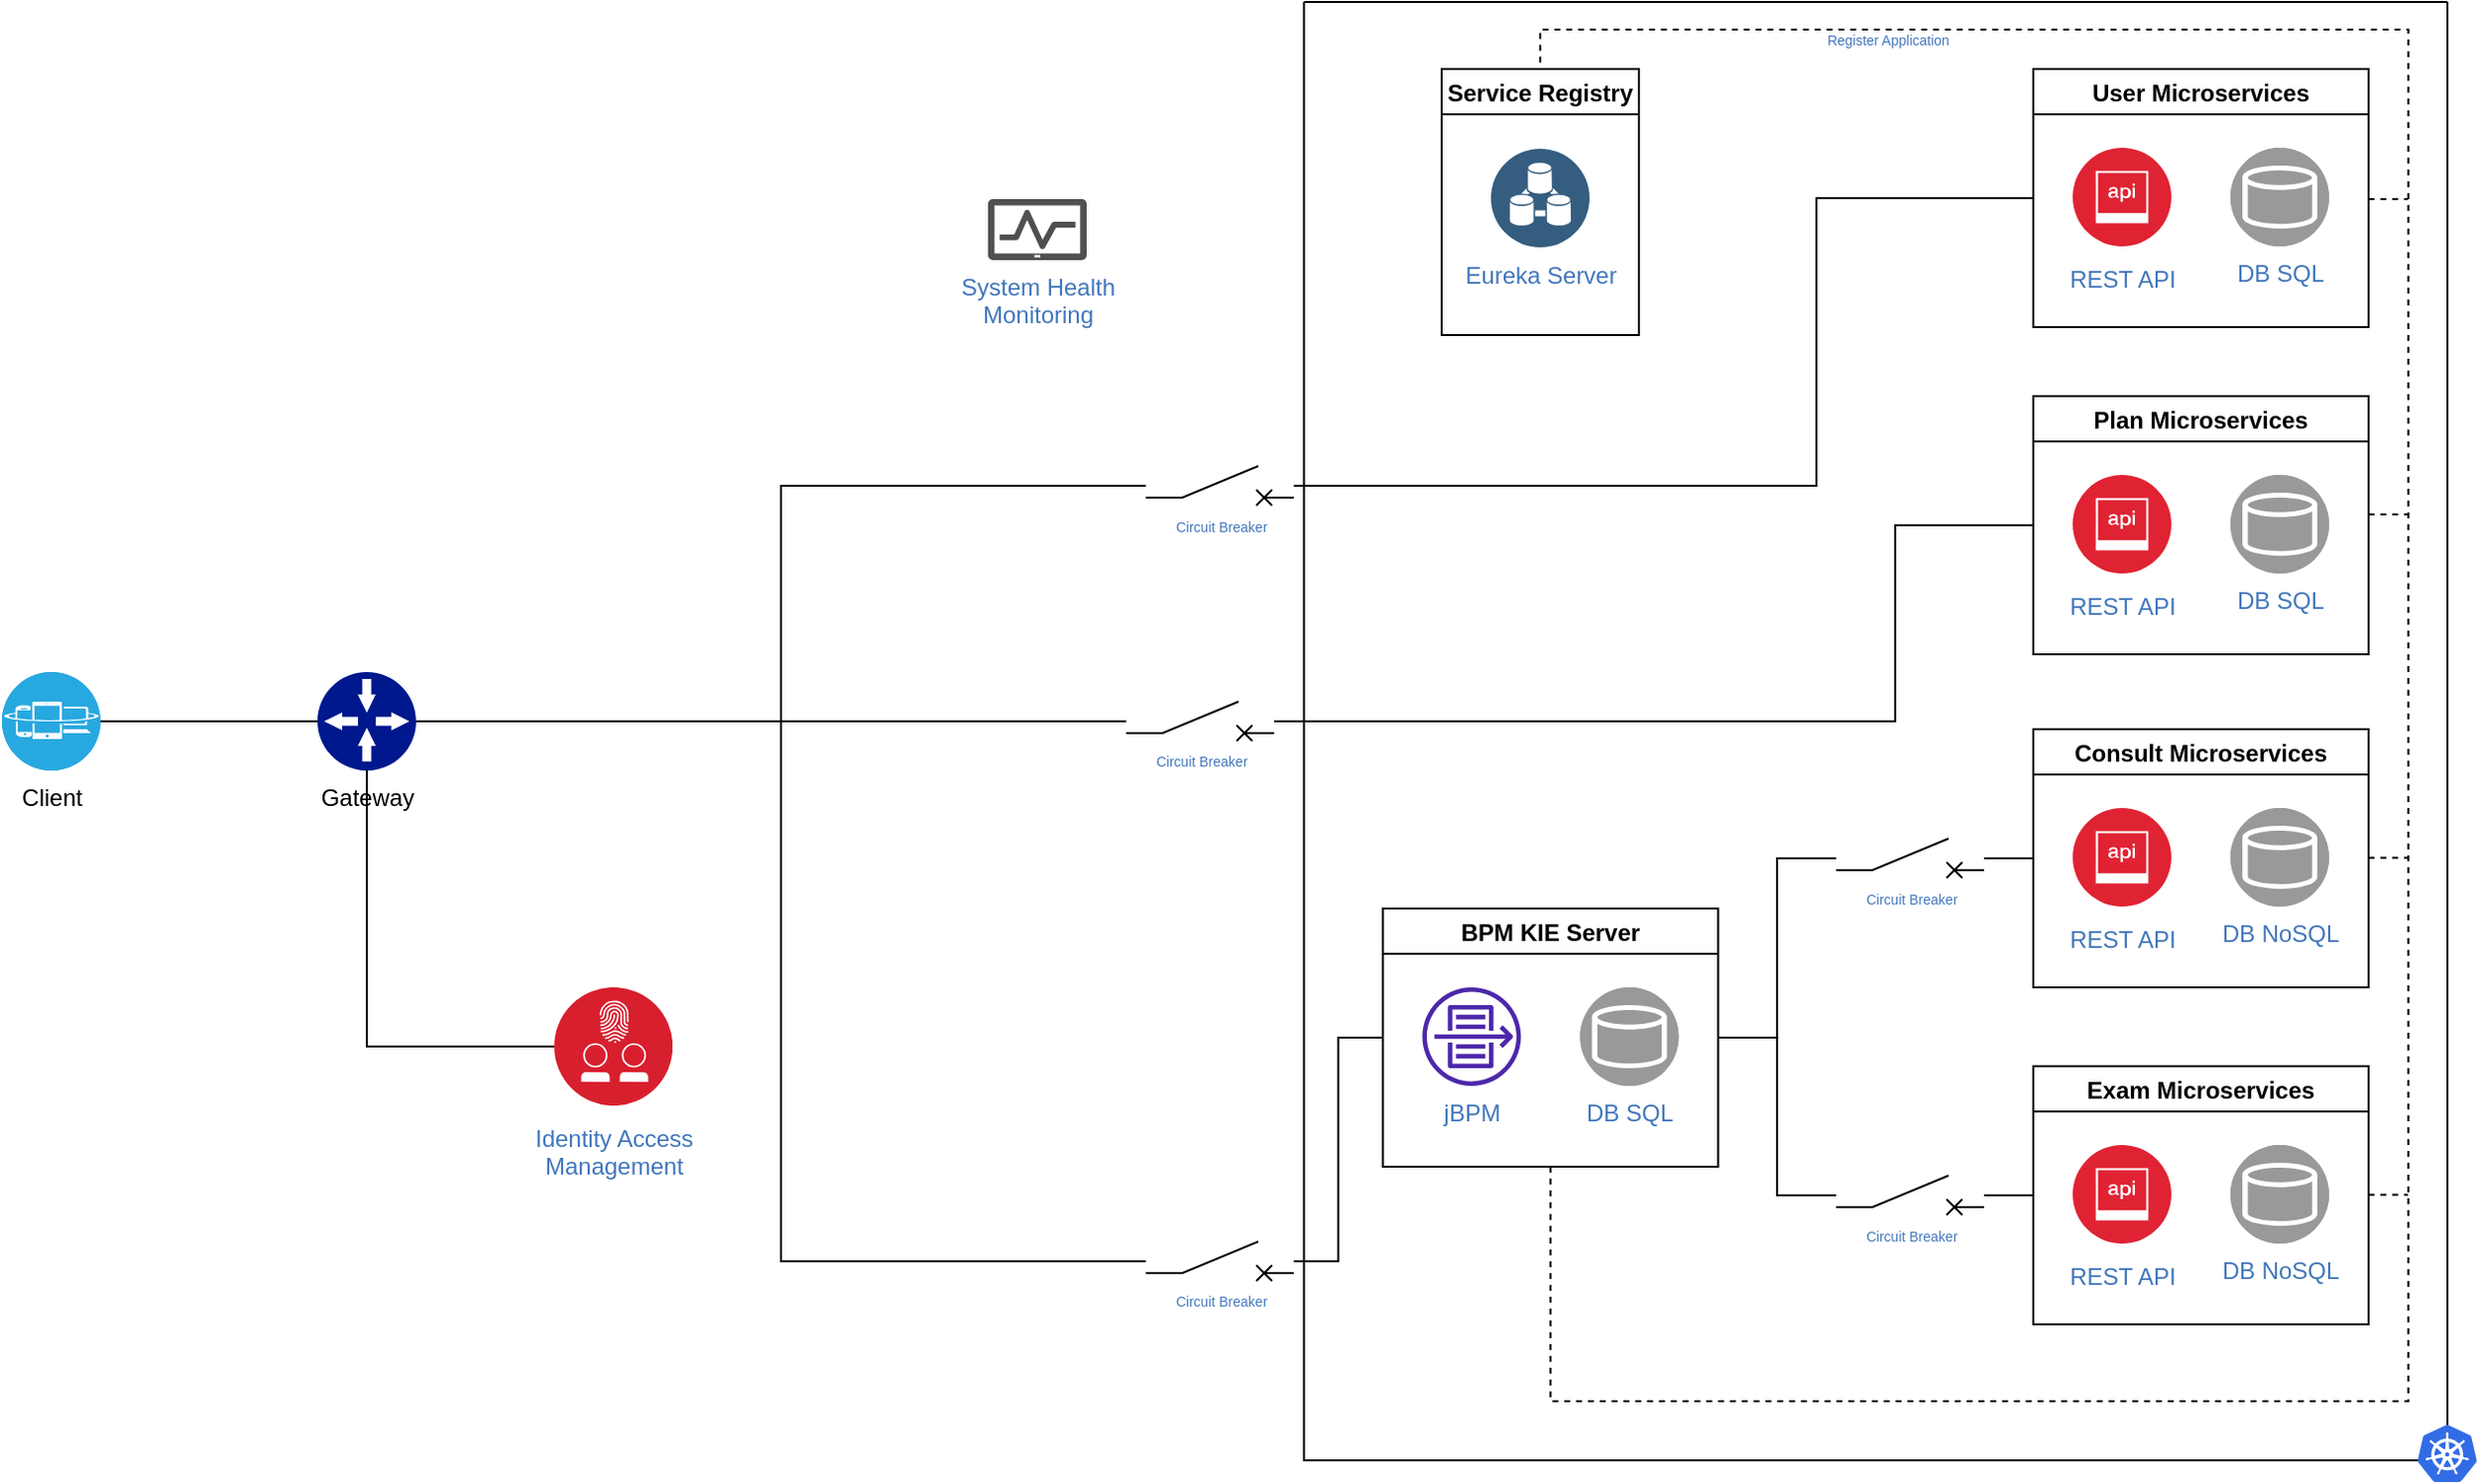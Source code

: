 <mxfile version="16.6.4" type="github" pages="2">
  <diagram id="NTXuN-DpAhFUwy5XXqnT" name="Page-2">
    <mxGraphModel dx="1186" dy="1895" grid="1" gridSize="10" guides="1" tooltips="1" connect="1" arrows="1" fold="1" page="1" pageScale="1" pageWidth="850" pageHeight="1100" math="0" shadow="0">
      <root>
        <mxCell id="-KOEicAbmXbd-GZ6eH1_-0" />
        <mxCell id="-KOEicAbmXbd-GZ6eH1_-1" parent="-KOEicAbmXbd-GZ6eH1_-0" />
        <mxCell id="BGMvoTLmsf2Ejd6T7hRA-0" style="edgeStyle=orthogonalEdgeStyle;rounded=0;orthogonalLoop=1;jettySize=auto;html=1;entryX=0;entryY=0.5;entryDx=0;entryDy=0;entryPerimeter=0;fontSize=7;fontColor=#4277BB;endArrow=none;endFill=0;" edge="1" parent="-KOEicAbmXbd-GZ6eH1_-1" source="BGMvoTLmsf2Ejd6T7hRA-1" target="BGMvoTLmsf2Ejd6T7hRA-4">
          <mxGeometry relative="1" as="geometry" />
        </mxCell>
        <mxCell id="BGMvoTLmsf2Ejd6T7hRA-1" value="Client" style="fillColor=#28A8E0;verticalLabelPosition=bottom;sketch=0;html=1;strokeColor=#ffffff;verticalAlign=top;align=center;points=[[0.145,0.145,0],[0.5,0,0],[0.855,0.145,0],[1,0.5,0],[0.855,0.855,0],[0.5,1,0],[0.145,0.855,0],[0,0.5,0]];pointerEvents=1;shape=mxgraph.cisco_safe.compositeIcon;bgIcon=ellipse;resIcon=mxgraph.cisco_safe.capability.mobile_device_manager;" vertex="1" parent="-KOEicAbmXbd-GZ6eH1_-1">
          <mxGeometry x="40" y="240" width="50" height="50" as="geometry" />
        </mxCell>
        <mxCell id="BGMvoTLmsf2Ejd6T7hRA-2" style="edgeStyle=orthogonalEdgeStyle;rounded=0;orthogonalLoop=1;jettySize=auto;html=1;exitX=0.5;exitY=1;exitDx=0;exitDy=0;exitPerimeter=0;entryX=0;entryY=0.5;entryDx=0;entryDy=0;fontSize=7;fontColor=#4277BB;endArrow=none;endFill=0;" edge="1" parent="-KOEicAbmXbd-GZ6eH1_-1" source="BGMvoTLmsf2Ejd6T7hRA-4" target="BGMvoTLmsf2Ejd6T7hRA-5">
          <mxGeometry relative="1" as="geometry" />
        </mxCell>
        <mxCell id="BGMvoTLmsf2Ejd6T7hRA-3" style="edgeStyle=orthogonalEdgeStyle;rounded=0;orthogonalLoop=1;jettySize=auto;html=1;exitX=1;exitY=0.5;exitDx=0;exitDy=0;exitPerimeter=0;entryX=0;entryY=0.5;entryDx=0;entryDy=0;fontSize=7;fontColor=#4277BB;endArrow=none;endFill=0;startArrow=none;" edge="1" parent="-KOEicAbmXbd-GZ6eH1_-1" source="BGMvoTLmsf2Ejd6T7hRA-43" target="BGMvoTLmsf2Ejd6T7hRA-14">
          <mxGeometry relative="1" as="geometry" />
        </mxCell>
        <mxCell id="BGMvoTLmsf2Ejd6T7hRA-4" value="Gateway" style="sketch=0;aspect=fixed;pointerEvents=1;shadow=0;dashed=0;html=1;strokeColor=none;labelPosition=center;verticalLabelPosition=bottom;verticalAlign=top;align=center;fillColor=#00188D;shape=mxgraph.mscae.enterprise.gateway" vertex="1" parent="-KOEicAbmXbd-GZ6eH1_-1">
          <mxGeometry x="200" y="240" width="50" height="50" as="geometry" />
        </mxCell>
        <mxCell id="BGMvoTLmsf2Ejd6T7hRA-5" value="Identity Access&lt;br&gt;Management" style="aspect=fixed;perimeter=ellipsePerimeter;html=1;align=center;shadow=0;dashed=0;fontColor=#4277BB;labelBackgroundColor=#ffffff;fontSize=12;spacingTop=3;image;image=img/lib/ibm/security/identity_access_management.svg;" vertex="1" parent="-KOEicAbmXbd-GZ6eH1_-1">
          <mxGeometry x="320" y="400" width="60" height="60" as="geometry" />
        </mxCell>
        <mxCell id="BGMvoTLmsf2Ejd6T7hRA-6" value="" style="swimlane;startSize=0;" vertex="1" parent="-KOEicAbmXbd-GZ6eH1_-1">
          <mxGeometry x="700.21" y="-100" width="579.79" height="740" as="geometry" />
        </mxCell>
        <mxCell id="BGMvoTLmsf2Ejd6T7hRA-7" value="User Microservices" style="swimlane;" vertex="1" parent="BGMvoTLmsf2Ejd6T7hRA-6">
          <mxGeometry x="369.79" y="34" width="170" height="131" as="geometry" />
        </mxCell>
        <mxCell id="BGMvoTLmsf2Ejd6T7hRA-8" value="REST API" style="aspect=fixed;perimeter=ellipsePerimeter;html=1;align=center;shadow=0;dashed=0;fontColor=#4277BB;labelBackgroundColor=#ffffff;fontSize=12;spacingTop=3;image;image=img/lib/ibm/security/api_security.svg;" vertex="1" parent="BGMvoTLmsf2Ejd6T7hRA-7">
          <mxGeometry x="20" y="40" width="50" height="50" as="geometry" />
        </mxCell>
        <mxCell id="BGMvoTLmsf2Ejd6T7hRA-9" value="&lt;font color=&quot;#4277bb&quot;&gt;DB SQL&lt;/font&gt;" style="fillColor=#999999;verticalLabelPosition=bottom;sketch=0;html=1;strokeColor=#ffffff;verticalAlign=top;align=center;points=[[0.145,0.145,0],[0.5,0,0],[0.855,0.145,0],[1,0.5,0],[0.855,0.855,0],[0.5,1,0],[0.145,0.855,0],[0,0.5,0]];pointerEvents=1;shape=mxgraph.cisco_safe.compositeIcon;bgIcon=ellipse;resIcon=mxgraph.cisco_safe.capability.database;" vertex="1" parent="BGMvoTLmsf2Ejd6T7hRA-7">
          <mxGeometry x="100" y="40" width="50" height="50" as="geometry" />
        </mxCell>
        <mxCell id="BGMvoTLmsf2Ejd6T7hRA-10" value="" style="shape=image;html=1;verticalAlign=top;verticalLabelPosition=bottom;labelBackgroundColor=#ffffff;imageAspect=0;aspect=fixed;image=https://cdn1.iconfinder.com/data/icons/social-media-2106/24/social_media_social_media_logo_docker-128.png" vertex="1" parent="BGMvoTLmsf2Ejd6T7hRA-7">
          <mxGeometry x="144" y="111" width="38" height="38" as="geometry" />
        </mxCell>
        <mxCell id="BGMvoTLmsf2Ejd6T7hRA-11" style="edgeStyle=orthogonalEdgeStyle;rounded=0;orthogonalLoop=1;jettySize=auto;html=1;entryX=0;entryY=0.5;entryDx=0;entryDy=0;fontSize=7;fontColor=#4277BB;endArrow=none;endFill=0;startArrow=none;" edge="1" parent="BGMvoTLmsf2Ejd6T7hRA-6" source="BGMvoTLmsf2Ejd6T7hRA-30" target="BGMvoTLmsf2Ejd6T7hRA-22">
          <mxGeometry relative="1" as="geometry">
            <mxPoint x="310" y="545" as="sourcePoint" />
          </mxGeometry>
        </mxCell>
        <mxCell id="BGMvoTLmsf2Ejd6T7hRA-12" style="edgeStyle=orthogonalEdgeStyle;rounded=0;orthogonalLoop=1;jettySize=auto;html=1;entryX=0;entryY=0.5;entryDx=0;entryDy=0;fontSize=7;fontColor=#4277BB;endArrow=none;endFill=0;startArrow=none;" edge="1" parent="BGMvoTLmsf2Ejd6T7hRA-6" source="BGMvoTLmsf2Ejd6T7hRA-32" target="BGMvoTLmsf2Ejd6T7hRA-26">
          <mxGeometry relative="1" as="geometry">
            <mxPoint x="310" y="695" as="sourcePoint" />
          </mxGeometry>
        </mxCell>
        <mxCell id="BGMvoTLmsf2Ejd6T7hRA-13" value="Register Application" style="edgeStyle=orthogonalEdgeStyle;rounded=0;orthogonalLoop=1;jettySize=auto;html=1;exitX=0.5;exitY=1;exitDx=0;exitDy=0;entryX=0.5;entryY=0;entryDx=0;entryDy=0;fontSize=7;fontColor=#4277BB;endArrow=none;endFill=0;dashed=1;" edge="1" parent="BGMvoTLmsf2Ejd6T7hRA-6" source="BGMvoTLmsf2Ejd6T7hRA-14" target="BGMvoTLmsf2Ejd6T7hRA-34">
          <mxGeometry x="0.771" y="6" relative="1" as="geometry">
            <Array as="points">
              <mxPoint x="125" y="710" />
              <mxPoint x="560" y="710" />
              <mxPoint x="560" y="14" />
              <mxPoint x="120" y="14" />
            </Array>
            <mxPoint as="offset" />
          </mxGeometry>
        </mxCell>
        <mxCell id="BGMvoTLmsf2Ejd6T7hRA-14" value="BPM KIE Server" style="swimlane;" vertex="1" parent="BGMvoTLmsf2Ejd6T7hRA-6">
          <mxGeometry x="40" y="460" width="170" height="131" as="geometry" />
        </mxCell>
        <mxCell id="BGMvoTLmsf2Ejd6T7hRA-15" value="&lt;font color=&quot;#4277bb&quot;&gt;DB SQL&lt;/font&gt;" style="fillColor=#999999;verticalLabelPosition=bottom;sketch=0;html=1;strokeColor=#ffffff;verticalAlign=top;align=center;points=[[0.145,0.145,0],[0.5,0,0],[0.855,0.145,0],[1,0.5,0],[0.855,0.855,0],[0.5,1,0],[0.145,0.855,0],[0,0.5,0]];pointerEvents=1;shape=mxgraph.cisco_safe.compositeIcon;bgIcon=ellipse;resIcon=mxgraph.cisco_safe.capability.database;" vertex="1" parent="BGMvoTLmsf2Ejd6T7hRA-14">
          <mxGeometry x="100" y="40" width="50" height="50" as="geometry" />
        </mxCell>
        <mxCell id="BGMvoTLmsf2Ejd6T7hRA-16" value="" style="shape=image;html=1;verticalAlign=top;verticalLabelPosition=bottom;labelBackgroundColor=#ffffff;imageAspect=0;aspect=fixed;image=https://cdn1.iconfinder.com/data/icons/social-media-2106/24/social_media_social_media_logo_docker-128.png" vertex="1" parent="BGMvoTLmsf2Ejd6T7hRA-14">
          <mxGeometry x="144" y="111" width="38" height="38" as="geometry" />
        </mxCell>
        <mxCell id="BGMvoTLmsf2Ejd6T7hRA-17" value="&lt;font color=&quot;#4277bb&quot;&gt;jBPM&lt;/font&gt;" style="sketch=0;outlineConnect=0;fontColor=#232F3E;gradientColor=none;fillColor=#4D27AA;strokeColor=none;dashed=0;verticalLabelPosition=bottom;verticalAlign=top;align=center;html=1;fontSize=12;fontStyle=0;aspect=fixed;pointerEvents=1;shape=mxgraph.aws4.flow_logs;" vertex="1" parent="BGMvoTLmsf2Ejd6T7hRA-14">
          <mxGeometry x="20" y="40" width="50" height="50" as="geometry" />
        </mxCell>
        <mxCell id="BGMvoTLmsf2Ejd6T7hRA-18" value="Plan Microservices" style="swimlane;" vertex="1" parent="BGMvoTLmsf2Ejd6T7hRA-6">
          <mxGeometry x="369.79" y="200" width="170" height="131" as="geometry" />
        </mxCell>
        <mxCell id="BGMvoTLmsf2Ejd6T7hRA-19" value="REST API" style="aspect=fixed;perimeter=ellipsePerimeter;html=1;align=center;shadow=0;dashed=0;fontColor=#4277BB;labelBackgroundColor=#ffffff;fontSize=12;spacingTop=3;image;image=img/lib/ibm/security/api_security.svg;" vertex="1" parent="BGMvoTLmsf2Ejd6T7hRA-18">
          <mxGeometry x="20" y="40" width="50" height="50" as="geometry" />
        </mxCell>
        <mxCell id="BGMvoTLmsf2Ejd6T7hRA-20" value="&lt;font color=&quot;#4277bb&quot;&gt;DB SQL&lt;/font&gt;" style="fillColor=#999999;verticalLabelPosition=bottom;sketch=0;html=1;strokeColor=#ffffff;verticalAlign=top;align=center;points=[[0.145,0.145,0],[0.5,0,0],[0.855,0.145,0],[1,0.5,0],[0.855,0.855,0],[0.5,1,0],[0.145,0.855,0],[0,0.5,0]];pointerEvents=1;shape=mxgraph.cisco_safe.compositeIcon;bgIcon=ellipse;resIcon=mxgraph.cisco_safe.capability.database;" vertex="1" parent="BGMvoTLmsf2Ejd6T7hRA-18">
          <mxGeometry x="100" y="40" width="50" height="50" as="geometry" />
        </mxCell>
        <mxCell id="BGMvoTLmsf2Ejd6T7hRA-21" value="" style="shape=image;html=1;verticalAlign=top;verticalLabelPosition=bottom;labelBackgroundColor=#ffffff;imageAspect=0;aspect=fixed;image=https://cdn1.iconfinder.com/data/icons/social-media-2106/24/social_media_social_media_logo_docker-128.png" vertex="1" parent="BGMvoTLmsf2Ejd6T7hRA-18">
          <mxGeometry x="144" y="111" width="38" height="38" as="geometry" />
        </mxCell>
        <mxCell id="BGMvoTLmsf2Ejd6T7hRA-22" value="Consult Microservices" style="swimlane;" vertex="1" parent="BGMvoTLmsf2Ejd6T7hRA-6">
          <mxGeometry x="369.79" y="369" width="170" height="131" as="geometry" />
        </mxCell>
        <mxCell id="BGMvoTLmsf2Ejd6T7hRA-23" value="REST API" style="aspect=fixed;perimeter=ellipsePerimeter;html=1;align=center;shadow=0;dashed=0;fontColor=#4277BB;labelBackgroundColor=#ffffff;fontSize=12;spacingTop=3;image;image=img/lib/ibm/security/api_security.svg;" vertex="1" parent="BGMvoTLmsf2Ejd6T7hRA-22">
          <mxGeometry x="20" y="40" width="50" height="50" as="geometry" />
        </mxCell>
        <mxCell id="BGMvoTLmsf2Ejd6T7hRA-24" value="&lt;font color=&quot;#4277bb&quot;&gt;DB NoSQL&lt;/font&gt;" style="fillColor=#999999;verticalLabelPosition=bottom;sketch=0;html=1;strokeColor=#ffffff;verticalAlign=top;align=center;points=[[0.145,0.145,0],[0.5,0,0],[0.855,0.145,0],[1,0.5,0],[0.855,0.855,0],[0.5,1,0],[0.145,0.855,0],[0,0.5,0]];pointerEvents=1;shape=mxgraph.cisco_safe.compositeIcon;bgIcon=ellipse;resIcon=mxgraph.cisco_safe.capability.database;" vertex="1" parent="BGMvoTLmsf2Ejd6T7hRA-22">
          <mxGeometry x="100" y="40" width="50" height="50" as="geometry" />
        </mxCell>
        <mxCell id="BGMvoTLmsf2Ejd6T7hRA-25" value="" style="shape=image;html=1;verticalAlign=top;verticalLabelPosition=bottom;labelBackgroundColor=#ffffff;imageAspect=0;aspect=fixed;image=https://cdn1.iconfinder.com/data/icons/social-media-2106/24/social_media_social_media_logo_docker-128.png" vertex="1" parent="BGMvoTLmsf2Ejd6T7hRA-22">
          <mxGeometry x="144" y="111" width="38" height="38" as="geometry" />
        </mxCell>
        <mxCell id="BGMvoTLmsf2Ejd6T7hRA-26" value="Exam Microservices" style="swimlane;" vertex="1" parent="BGMvoTLmsf2Ejd6T7hRA-6">
          <mxGeometry x="369.79" y="540" width="170" height="131" as="geometry" />
        </mxCell>
        <mxCell id="BGMvoTLmsf2Ejd6T7hRA-27" value="REST API" style="aspect=fixed;perimeter=ellipsePerimeter;html=1;align=center;shadow=0;dashed=0;fontColor=#4277BB;labelBackgroundColor=#ffffff;fontSize=12;spacingTop=3;image;image=img/lib/ibm/security/api_security.svg;" vertex="1" parent="BGMvoTLmsf2Ejd6T7hRA-26">
          <mxGeometry x="20" y="40" width="50" height="50" as="geometry" />
        </mxCell>
        <mxCell id="BGMvoTLmsf2Ejd6T7hRA-28" value="&lt;font color=&quot;#4277bb&quot;&gt;DB NoSQL&lt;/font&gt;" style="fillColor=#999999;verticalLabelPosition=bottom;sketch=0;html=1;strokeColor=#ffffff;verticalAlign=top;align=center;points=[[0.145,0.145,0],[0.5,0,0],[0.855,0.145,0],[1,0.5,0],[0.855,0.855,0],[0.5,1,0],[0.145,0.855,0],[0,0.5,0]];pointerEvents=1;shape=mxgraph.cisco_safe.compositeIcon;bgIcon=ellipse;resIcon=mxgraph.cisco_safe.capability.database;" vertex="1" parent="BGMvoTLmsf2Ejd6T7hRA-26">
          <mxGeometry x="100" y="40" width="50" height="50" as="geometry" />
        </mxCell>
        <mxCell id="BGMvoTLmsf2Ejd6T7hRA-29" value="" style="shape=image;html=1;verticalAlign=top;verticalLabelPosition=bottom;labelBackgroundColor=#ffffff;imageAspect=0;aspect=fixed;image=https://cdn1.iconfinder.com/data/icons/social-media-2106/24/social_media_social_media_logo_docker-128.png" vertex="1" parent="BGMvoTLmsf2Ejd6T7hRA-26">
          <mxGeometry x="144" y="111" width="38" height="38" as="geometry" />
        </mxCell>
        <mxCell id="BGMvoTLmsf2Ejd6T7hRA-30" value="Circuit Breaker" style="pointerEvents=1;verticalLabelPosition=bottom;shadow=0;dashed=0;align=center;html=1;verticalAlign=top;shape=mxgraph.electrical.electro-mechanical.circuit_breaker;fontSize=7;fontColor=#4277BB;" vertex="1" parent="BGMvoTLmsf2Ejd6T7hRA-6">
          <mxGeometry x="269.79" y="424.5" width="75" height="20" as="geometry" />
        </mxCell>
        <mxCell id="BGMvoTLmsf2Ejd6T7hRA-31" value="" style="edgeStyle=orthogonalEdgeStyle;rounded=0;orthogonalLoop=1;jettySize=auto;html=1;exitX=1;exitY=0.5;exitDx=0;exitDy=0;entryX=0;entryY=0.5;entryDx=0;entryDy=0;fontSize=7;fontColor=#4277BB;endArrow=none;endFill=0;" edge="1" parent="BGMvoTLmsf2Ejd6T7hRA-6" source="BGMvoTLmsf2Ejd6T7hRA-14" target="BGMvoTLmsf2Ejd6T7hRA-30">
          <mxGeometry relative="1" as="geometry">
            <mxPoint x="910.21" y="545.5" as="sourcePoint" />
            <mxPoint x="1010.21" y="465.5" as="targetPoint" />
          </mxGeometry>
        </mxCell>
        <mxCell id="BGMvoTLmsf2Ejd6T7hRA-32" value="Circuit Breaker" style="pointerEvents=1;verticalLabelPosition=bottom;shadow=0;dashed=0;align=center;html=1;verticalAlign=top;shape=mxgraph.electrical.electro-mechanical.circuit_breaker;fontSize=7;fontColor=#4277BB;" vertex="1" parent="BGMvoTLmsf2Ejd6T7hRA-6">
          <mxGeometry x="269.79" y="595.5" width="75" height="20" as="geometry" />
        </mxCell>
        <mxCell id="BGMvoTLmsf2Ejd6T7hRA-33" value="" style="edgeStyle=orthogonalEdgeStyle;rounded=0;orthogonalLoop=1;jettySize=auto;html=1;exitX=1;exitY=0.5;exitDx=0;exitDy=0;entryX=0;entryY=0.5;entryDx=0;entryDy=0;fontSize=7;fontColor=#4277BB;endArrow=none;endFill=0;" edge="1" parent="BGMvoTLmsf2Ejd6T7hRA-6" source="BGMvoTLmsf2Ejd6T7hRA-14" target="BGMvoTLmsf2Ejd6T7hRA-32">
          <mxGeometry relative="1" as="geometry">
            <mxPoint x="910.21" y="545.5" as="sourcePoint" />
            <mxPoint x="1010.21" y="623.5" as="targetPoint" />
          </mxGeometry>
        </mxCell>
        <mxCell id="BGMvoTLmsf2Ejd6T7hRA-34" value="Service Registry" style="swimlane;" vertex="1" parent="BGMvoTLmsf2Ejd6T7hRA-6">
          <mxGeometry x="69.79" y="34" width="100.0" height="135" as="geometry" />
        </mxCell>
        <mxCell id="BGMvoTLmsf2Ejd6T7hRA-35" value="Eureka Server" style="aspect=fixed;perimeter=ellipsePerimeter;html=1;align=center;shadow=0;dashed=0;fontColor=#4277BB;labelBackgroundColor=#ffffff;fontSize=12;spacingTop=0;image;image=img/lib/ibm/data/device_registry.svg;" vertex="1" parent="BGMvoTLmsf2Ejd6T7hRA-34">
          <mxGeometry x="25" y="40.5" width="50" height="50" as="geometry" />
        </mxCell>
        <mxCell id="BGMvoTLmsf2Ejd6T7hRA-36" value="" style="shape=image;html=1;verticalAlign=top;verticalLabelPosition=bottom;labelBackgroundColor=#ffffff;imageAspect=0;aspect=fixed;image=https://cdn1.iconfinder.com/data/icons/social-media-2106/24/social_media_social_media_logo_docker-128.png" vertex="1" parent="BGMvoTLmsf2Ejd6T7hRA-34">
          <mxGeometry x="74.0" y="116" width="38" height="38" as="geometry" />
        </mxCell>
        <mxCell id="BGMvoTLmsf2Ejd6T7hRA-37" value="" style="endArrow=none;dashed=1;html=1;rounded=0;" edge="1" parent="BGMvoTLmsf2Ejd6T7hRA-6">
          <mxGeometry width="50" height="50" relative="1" as="geometry">
            <mxPoint x="539.79" y="434.21" as="sourcePoint" />
            <mxPoint x="559.79" y="434.21" as="targetPoint" />
          </mxGeometry>
        </mxCell>
        <mxCell id="BGMvoTLmsf2Ejd6T7hRA-38" value="" style="endArrow=none;dashed=1;html=1;rounded=0;" edge="1" parent="BGMvoTLmsf2Ejd6T7hRA-6">
          <mxGeometry width="50" height="50" relative="1" as="geometry">
            <mxPoint x="539.79" y="260" as="sourcePoint" />
            <mxPoint x="559.79" y="260" as="targetPoint" />
          </mxGeometry>
        </mxCell>
        <mxCell id="BGMvoTLmsf2Ejd6T7hRA-39" value="" style="endArrow=none;dashed=1;html=1;rounded=0;" edge="1" parent="BGMvoTLmsf2Ejd6T7hRA-6">
          <mxGeometry width="50" height="50" relative="1" as="geometry">
            <mxPoint x="539.79" y="100" as="sourcePoint" />
            <mxPoint x="559.79" y="100.0" as="targetPoint" />
          </mxGeometry>
        </mxCell>
        <mxCell id="BGMvoTLmsf2Ejd6T7hRA-40" value="" style="endArrow=none;dashed=1;html=1;rounded=0;" edge="1" parent="BGMvoTLmsf2Ejd6T7hRA-6">
          <mxGeometry width="50" height="50" relative="1" as="geometry">
            <mxPoint x="539.79" y="605.21" as="sourcePoint" />
            <mxPoint x="559.79" y="605.21" as="targetPoint" />
          </mxGeometry>
        </mxCell>
        <mxCell id="BGMvoTLmsf2Ejd6T7hRA-41" value="" style="sketch=0;aspect=fixed;html=1;points=[];align=center;image;fontSize=12;image=img/lib/mscae/Kubernetes.svg;" vertex="1" parent="BGMvoTLmsf2Ejd6T7hRA-6">
          <mxGeometry x="564.58" y="722" width="30.21" height="29" as="geometry" />
        </mxCell>
        <mxCell id="BGMvoTLmsf2Ejd6T7hRA-42" value="&lt;font color=&quot;#4277bb&quot;&gt;System Health&lt;br&gt;Monitoring&lt;/font&gt;" style="sketch=0;pointerEvents=1;shadow=0;dashed=0;html=1;strokeColor=none;labelPosition=center;verticalLabelPosition=bottom;verticalAlign=top;align=center;fillColor=#505050;shape=mxgraph.mscae.intune.device_health;fontColor=#6666FF;" vertex="1" parent="-KOEicAbmXbd-GZ6eH1_-1">
          <mxGeometry x="540" width="50" height="31" as="geometry" />
        </mxCell>
        <mxCell id="BGMvoTLmsf2Ejd6T7hRA-43" value="Circuit Breaker" style="pointerEvents=1;verticalLabelPosition=bottom;shadow=0;dashed=0;align=center;html=1;verticalAlign=top;shape=mxgraph.electrical.electro-mechanical.circuit_breaker;fontSize=7;fontColor=#4277BB;" vertex="1" parent="-KOEicAbmXbd-GZ6eH1_-1">
          <mxGeometry x="620" y="529" width="75" height="20" as="geometry" />
        </mxCell>
        <mxCell id="BGMvoTLmsf2Ejd6T7hRA-44" value="" style="edgeStyle=orthogonalEdgeStyle;rounded=0;orthogonalLoop=1;jettySize=auto;html=1;exitX=1;exitY=0.5;exitDx=0;exitDy=0;exitPerimeter=0;entryX=0;entryY=0.5;entryDx=0;entryDy=0;fontSize=7;fontColor=#4277BB;endArrow=none;endFill=0;" edge="1" parent="-KOEicAbmXbd-GZ6eH1_-1" source="BGMvoTLmsf2Ejd6T7hRA-4" target="BGMvoTLmsf2Ejd6T7hRA-43">
          <mxGeometry relative="1" as="geometry">
            <mxPoint x="250.0" y="265" as="sourcePoint" />
            <mxPoint x="740.21" y="545.5" as="targetPoint" />
          </mxGeometry>
        </mxCell>
        <mxCell id="BGMvoTLmsf2Ejd6T7hRA-45" value="" style="edgeStyle=orthogonalEdgeStyle;rounded=0;orthogonalLoop=1;jettySize=auto;html=1;exitX=1;exitY=0.5;exitDx=0;exitDy=0;exitPerimeter=0;entryX=0;entryY=0.5;entryDx=0;entryDy=0;fontSize=7;fontColor=#4277BB;endArrow=none;endFill=0;" edge="1" parent="-KOEicAbmXbd-GZ6eH1_-1" source="BGMvoTLmsf2Ejd6T7hRA-4" target="BGMvoTLmsf2Ejd6T7hRA-49">
          <mxGeometry relative="1" as="geometry">
            <mxPoint x="250.0" y="265" as="sourcePoint" />
            <mxPoint x="1010.21" y="305.5" as="targetPoint" />
          </mxGeometry>
        </mxCell>
        <mxCell id="BGMvoTLmsf2Ejd6T7hRA-46" value="" style="edgeStyle=orthogonalEdgeStyle;rounded=0;orthogonalLoop=1;jettySize=auto;html=1;fontSize=7;fontColor=#4277BB;endArrow=none;endFill=0;entryX=0;entryY=0.5;entryDx=0;entryDy=0;" edge="1" parent="-KOEicAbmXbd-GZ6eH1_-1" source="BGMvoTLmsf2Ejd6T7hRA-4" target="BGMvoTLmsf2Ejd6T7hRA-47">
          <mxGeometry relative="1" as="geometry">
            <mxPoint x="1010.21" y="145.5" as="targetPoint" />
            <mxPoint x="250.0" y="265" as="sourcePoint" />
          </mxGeometry>
        </mxCell>
        <mxCell id="BGMvoTLmsf2Ejd6T7hRA-47" value="Circuit Breaker" style="pointerEvents=1;verticalLabelPosition=bottom;shadow=0;dashed=0;align=center;html=1;verticalAlign=top;shape=mxgraph.electrical.electro-mechanical.circuit_breaker;fontSize=7;fontColor=#4277BB;" vertex="1" parent="-KOEicAbmXbd-GZ6eH1_-1">
          <mxGeometry x="620" y="135.5" width="75" height="20" as="geometry" />
        </mxCell>
        <mxCell id="BGMvoTLmsf2Ejd6T7hRA-48" style="edgeStyle=orthogonalEdgeStyle;rounded=0;orthogonalLoop=1;jettySize=auto;html=1;fontSize=7;fontColor=#4277BB;endArrow=none;endFill=0;entryX=0;entryY=0.5;entryDx=0;entryDy=0;startArrow=none;" edge="1" parent="-KOEicAbmXbd-GZ6eH1_-1" source="BGMvoTLmsf2Ejd6T7hRA-47" target="BGMvoTLmsf2Ejd6T7hRA-7">
          <mxGeometry relative="1" as="geometry">
            <mxPoint x="660.0" y="265" as="targetPoint" />
            <Array as="points">
              <mxPoint x="960" y="145" />
              <mxPoint x="960" y="-1" />
            </Array>
          </mxGeometry>
        </mxCell>
        <mxCell id="BGMvoTLmsf2Ejd6T7hRA-49" value="Circuit Breaker" style="pointerEvents=1;verticalLabelPosition=bottom;shadow=0;dashed=0;align=center;html=1;verticalAlign=top;shape=mxgraph.electrical.electro-mechanical.circuit_breaker;fontSize=7;fontColor=#4277BB;" vertex="1" parent="-KOEicAbmXbd-GZ6eH1_-1">
          <mxGeometry x="610" y="255" width="75" height="20" as="geometry" />
        </mxCell>
        <mxCell id="BGMvoTLmsf2Ejd6T7hRA-50" style="edgeStyle=orthogonalEdgeStyle;rounded=0;orthogonalLoop=1;jettySize=auto;html=1;exitX=1;exitY=0.5;exitDx=0;exitDy=0;exitPerimeter=0;entryX=0;entryY=0.5;entryDx=0;entryDy=0;fontSize=7;fontColor=#4277BB;endArrow=none;endFill=0;startArrow=none;" edge="1" parent="-KOEicAbmXbd-GZ6eH1_-1" source="BGMvoTLmsf2Ejd6T7hRA-49" target="BGMvoTLmsf2Ejd6T7hRA-18">
          <mxGeometry relative="1" as="geometry">
            <Array as="points">
              <mxPoint x="1000" y="265" />
              <mxPoint x="1000" y="166" />
            </Array>
          </mxGeometry>
        </mxCell>
      </root>
    </mxGraphModel>
  </diagram>
  <diagram id="HIcnpmZ-lDFooEijz_Dc" name="ComponentesGeral">
    <mxGraphModel dx="1395" dy="2035" grid="1" gridSize="10" guides="1" tooltips="1" connect="1" arrows="1" fold="1" page="1" pageScale="1" pageWidth="850" pageHeight="1100" math="0" shadow="0">
      <root>
        <mxCell id="0" />
        <mxCell id="1" parent="0" />
        <mxCell id="jCCKsCVmreZrp9B1v_lG-55" style="edgeStyle=orthogonalEdgeStyle;rounded=0;orthogonalLoop=1;jettySize=auto;html=1;entryX=0;entryY=0.5;entryDx=0;entryDy=0;entryPerimeter=0;fontSize=7;fontColor=#4277BB;endArrow=none;endFill=0;" parent="1" source="jCCKsCVmreZrp9B1v_lG-1" target="jCCKsCVmreZrp9B1v_lG-3" edge="1">
          <mxGeometry relative="1" as="geometry" />
        </mxCell>
        <mxCell id="jCCKsCVmreZrp9B1v_lG-1" value="Client" style="fillColor=#28A8E0;verticalLabelPosition=bottom;sketch=0;html=1;strokeColor=#ffffff;verticalAlign=top;align=center;points=[[0.145,0.145,0],[0.5,0,0],[0.855,0.145,0],[1,0.5,0],[0.855,0.855,0],[0.5,1,0],[0.145,0.855,0],[0,0.5,0]];pointerEvents=1;shape=mxgraph.cisco_safe.compositeIcon;bgIcon=ellipse;resIcon=mxgraph.cisco_safe.capability.mobile_device_manager;" parent="1" vertex="1">
          <mxGeometry x="40" y="240" width="50" height="50" as="geometry" />
        </mxCell>
        <mxCell id="jCCKsCVmreZrp9B1v_lG-59" style="edgeStyle=orthogonalEdgeStyle;rounded=0;orthogonalLoop=1;jettySize=auto;html=1;exitX=0.5;exitY=1;exitDx=0;exitDy=0;exitPerimeter=0;entryX=0;entryY=0.5;entryDx=0;entryDy=0;fontSize=7;fontColor=#4277BB;endArrow=none;endFill=0;" parent="1" source="jCCKsCVmreZrp9B1v_lG-3" target="jCCKsCVmreZrp9B1v_lG-4" edge="1">
          <mxGeometry relative="1" as="geometry" />
        </mxCell>
        <mxCell id="jCCKsCVmreZrp9B1v_lG-62" style="edgeStyle=orthogonalEdgeStyle;rounded=0;orthogonalLoop=1;jettySize=auto;html=1;exitX=1;exitY=0.5;exitDx=0;exitDy=0;exitPerimeter=0;entryX=0;entryY=0.5;entryDx=0;entryDy=0;fontSize=7;fontColor=#4277BB;endArrow=none;endFill=0;startArrow=none;" parent="1" source="jCCKsCVmreZrp9B1v_lG-66" target="jCCKsCVmreZrp9B1v_lG-33" edge="1">
          <mxGeometry relative="1" as="geometry" />
        </mxCell>
        <mxCell id="jCCKsCVmreZrp9B1v_lG-3" value="Gateway" style="sketch=0;aspect=fixed;pointerEvents=1;shadow=0;dashed=0;html=1;strokeColor=none;labelPosition=center;verticalLabelPosition=bottom;verticalAlign=top;align=center;fillColor=#00188D;shape=mxgraph.mscae.enterprise.gateway" parent="1" vertex="1">
          <mxGeometry x="200" y="240" width="50" height="50" as="geometry" />
        </mxCell>
        <mxCell id="jCCKsCVmreZrp9B1v_lG-4" value="Identity Access&lt;br&gt;Management" style="aspect=fixed;perimeter=ellipsePerimeter;html=1;align=center;shadow=0;dashed=0;fontColor=#4277BB;labelBackgroundColor=#ffffff;fontSize=12;spacingTop=3;image;image=img/lib/ibm/security/identity_access_management.svg;" parent="1" vertex="1">
          <mxGeometry x="320" y="400" width="60" height="60" as="geometry" />
        </mxCell>
        <mxCell id="jCCKsCVmreZrp9B1v_lG-8" value="" style="swimlane;startSize=0;" parent="1" vertex="1">
          <mxGeometry x="700.21" y="-100" width="579.79" height="740" as="geometry" />
        </mxCell>
        <mxCell id="jCCKsCVmreZrp9B1v_lG-9" value="User Microservices" style="swimlane;" parent="jCCKsCVmreZrp9B1v_lG-8" vertex="1">
          <mxGeometry x="369.79" y="34" width="170" height="131" as="geometry" />
        </mxCell>
        <mxCell id="jCCKsCVmreZrp9B1v_lG-12" value="REST API" style="aspect=fixed;perimeter=ellipsePerimeter;html=1;align=center;shadow=0;dashed=0;fontColor=#4277BB;labelBackgroundColor=#ffffff;fontSize=12;spacingTop=3;image;image=img/lib/ibm/security/api_security.svg;" parent="jCCKsCVmreZrp9B1v_lG-9" vertex="1">
          <mxGeometry x="20" y="40" width="50" height="50" as="geometry" />
        </mxCell>
        <mxCell id="jCCKsCVmreZrp9B1v_lG-15" value="&lt;font color=&quot;#4277bb&quot;&gt;DB SQL&lt;/font&gt;" style="fillColor=#999999;verticalLabelPosition=bottom;sketch=0;html=1;strokeColor=#ffffff;verticalAlign=top;align=center;points=[[0.145,0.145,0],[0.5,0,0],[0.855,0.145,0],[1,0.5,0],[0.855,0.855,0],[0.5,1,0],[0.145,0.855,0],[0,0.5,0]];pointerEvents=1;shape=mxgraph.cisco_safe.compositeIcon;bgIcon=ellipse;resIcon=mxgraph.cisco_safe.capability.database;" parent="jCCKsCVmreZrp9B1v_lG-9" vertex="1">
          <mxGeometry x="100" y="40" width="50" height="50" as="geometry" />
        </mxCell>
        <mxCell id="jCCKsCVmreZrp9B1v_lG-18" value="" style="shape=image;html=1;verticalAlign=top;verticalLabelPosition=bottom;labelBackgroundColor=#ffffff;imageAspect=0;aspect=fixed;image=https://cdn1.iconfinder.com/data/icons/social-media-2106/24/social_media_social_media_logo_docker-128.png" parent="jCCKsCVmreZrp9B1v_lG-9" vertex="1">
          <mxGeometry x="144" y="111" width="38" height="38" as="geometry" />
        </mxCell>
        <mxCell id="jCCKsCVmreZrp9B1v_lG-63" style="edgeStyle=orthogonalEdgeStyle;rounded=0;orthogonalLoop=1;jettySize=auto;html=1;entryX=0;entryY=0.5;entryDx=0;entryDy=0;fontSize=7;fontColor=#4277BB;endArrow=none;endFill=0;startArrow=none;" parent="jCCKsCVmreZrp9B1v_lG-8" source="jCCKsCVmreZrp9B1v_lG-68" target="jCCKsCVmreZrp9B1v_lG-46" edge="1">
          <mxGeometry relative="1" as="geometry">
            <mxPoint x="310" y="545" as="sourcePoint" />
          </mxGeometry>
        </mxCell>
        <mxCell id="jCCKsCVmreZrp9B1v_lG-64" style="edgeStyle=orthogonalEdgeStyle;rounded=0;orthogonalLoop=1;jettySize=auto;html=1;entryX=0;entryY=0.5;entryDx=0;entryDy=0;fontSize=7;fontColor=#4277BB;endArrow=none;endFill=0;startArrow=none;" parent="jCCKsCVmreZrp9B1v_lG-8" source="jCCKsCVmreZrp9B1v_lG-70" target="jCCKsCVmreZrp9B1v_lG-51" edge="1">
          <mxGeometry relative="1" as="geometry">
            <mxPoint x="310" y="695" as="sourcePoint" />
          </mxGeometry>
        </mxCell>
        <mxCell id="jCCKsCVmreZrp9B1v_lG-78" value="Register Application" style="edgeStyle=orthogonalEdgeStyle;rounded=0;orthogonalLoop=1;jettySize=auto;html=1;exitX=0.5;exitY=1;exitDx=0;exitDy=0;entryX=0.5;entryY=0;entryDx=0;entryDy=0;fontSize=7;fontColor=#4277BB;endArrow=none;endFill=0;dashed=1;" parent="jCCKsCVmreZrp9B1v_lG-8" source="jCCKsCVmreZrp9B1v_lG-33" target="jCCKsCVmreZrp9B1v_lG-23" edge="1">
          <mxGeometry x="0.771" y="6" relative="1" as="geometry">
            <Array as="points">
              <mxPoint x="125" y="710" />
              <mxPoint x="560" y="710" />
              <mxPoint x="560" y="14" />
              <mxPoint x="120" y="14" />
            </Array>
            <mxPoint as="offset" />
          </mxGeometry>
        </mxCell>
        <mxCell id="jCCKsCVmreZrp9B1v_lG-33" value="BPM KIE Server" style="swimlane;" parent="jCCKsCVmreZrp9B1v_lG-8" vertex="1">
          <mxGeometry x="40" y="460" width="170" height="131" as="geometry" />
        </mxCell>
        <mxCell id="jCCKsCVmreZrp9B1v_lG-34" value="&lt;font color=&quot;#4277bb&quot;&gt;DB SQL&lt;/font&gt;" style="fillColor=#999999;verticalLabelPosition=bottom;sketch=0;html=1;strokeColor=#ffffff;verticalAlign=top;align=center;points=[[0.145,0.145,0],[0.5,0,0],[0.855,0.145,0],[1,0.5,0],[0.855,0.855,0],[0.5,1,0],[0.145,0.855,0],[0,0.5,0]];pointerEvents=1;shape=mxgraph.cisco_safe.compositeIcon;bgIcon=ellipse;resIcon=mxgraph.cisco_safe.capability.database;" parent="jCCKsCVmreZrp9B1v_lG-33" vertex="1">
          <mxGeometry x="100" y="40" width="50" height="50" as="geometry" />
        </mxCell>
        <mxCell id="jCCKsCVmreZrp9B1v_lG-35" value="" style="shape=image;html=1;verticalAlign=top;verticalLabelPosition=bottom;labelBackgroundColor=#ffffff;imageAspect=0;aspect=fixed;image=https://cdn1.iconfinder.com/data/icons/social-media-2106/24/social_media_social_media_logo_docker-128.png" parent="jCCKsCVmreZrp9B1v_lG-33" vertex="1">
          <mxGeometry x="144" y="111" width="38" height="38" as="geometry" />
        </mxCell>
        <mxCell id="jCCKsCVmreZrp9B1v_lG-30" value="&lt;font color=&quot;#4277bb&quot;&gt;jBPM&lt;/font&gt;" style="sketch=0;outlineConnect=0;fontColor=#232F3E;gradientColor=none;fillColor=#4D27AA;strokeColor=none;dashed=0;verticalLabelPosition=bottom;verticalAlign=top;align=center;html=1;fontSize=12;fontStyle=0;aspect=fixed;pointerEvents=1;shape=mxgraph.aws4.flow_logs;" parent="jCCKsCVmreZrp9B1v_lG-33" vertex="1">
          <mxGeometry x="20" y="40" width="50" height="50" as="geometry" />
        </mxCell>
        <mxCell id="jCCKsCVmreZrp9B1v_lG-42" value="Plan Microservices" style="swimlane;" parent="jCCKsCVmreZrp9B1v_lG-8" vertex="1">
          <mxGeometry x="369.79" y="200" width="170" height="131" as="geometry" />
        </mxCell>
        <mxCell id="jCCKsCVmreZrp9B1v_lG-43" value="REST API" style="aspect=fixed;perimeter=ellipsePerimeter;html=1;align=center;shadow=0;dashed=0;fontColor=#4277BB;labelBackgroundColor=#ffffff;fontSize=12;spacingTop=3;image;image=img/lib/ibm/security/api_security.svg;" parent="jCCKsCVmreZrp9B1v_lG-42" vertex="1">
          <mxGeometry x="20" y="40" width="50" height="50" as="geometry" />
        </mxCell>
        <mxCell id="jCCKsCVmreZrp9B1v_lG-44" value="&lt;font color=&quot;#4277bb&quot;&gt;DB SQL&lt;/font&gt;" style="fillColor=#999999;verticalLabelPosition=bottom;sketch=0;html=1;strokeColor=#ffffff;verticalAlign=top;align=center;points=[[0.145,0.145,0],[0.5,0,0],[0.855,0.145,0],[1,0.5,0],[0.855,0.855,0],[0.5,1,0],[0.145,0.855,0],[0,0.5,0]];pointerEvents=1;shape=mxgraph.cisco_safe.compositeIcon;bgIcon=ellipse;resIcon=mxgraph.cisco_safe.capability.database;" parent="jCCKsCVmreZrp9B1v_lG-42" vertex="1">
          <mxGeometry x="100" y="40" width="50" height="50" as="geometry" />
        </mxCell>
        <mxCell id="jCCKsCVmreZrp9B1v_lG-45" value="" style="shape=image;html=1;verticalAlign=top;verticalLabelPosition=bottom;labelBackgroundColor=#ffffff;imageAspect=0;aspect=fixed;image=https://cdn1.iconfinder.com/data/icons/social-media-2106/24/social_media_social_media_logo_docker-128.png" parent="jCCKsCVmreZrp9B1v_lG-42" vertex="1">
          <mxGeometry x="144" y="111" width="38" height="38" as="geometry" />
        </mxCell>
        <mxCell id="jCCKsCVmreZrp9B1v_lG-46" value="Consult Microservices" style="swimlane;" parent="jCCKsCVmreZrp9B1v_lG-8" vertex="1">
          <mxGeometry x="369.79" y="369" width="170" height="131" as="geometry" />
        </mxCell>
        <mxCell id="jCCKsCVmreZrp9B1v_lG-47" value="REST API" style="aspect=fixed;perimeter=ellipsePerimeter;html=1;align=center;shadow=0;dashed=0;fontColor=#4277BB;labelBackgroundColor=#ffffff;fontSize=12;spacingTop=3;image;image=img/lib/ibm/security/api_security.svg;" parent="jCCKsCVmreZrp9B1v_lG-46" vertex="1">
          <mxGeometry x="20" y="40" width="50" height="50" as="geometry" />
        </mxCell>
        <mxCell id="jCCKsCVmreZrp9B1v_lG-48" value="&lt;font color=&quot;#4277bb&quot;&gt;DB NoSQL&lt;/font&gt;" style="fillColor=#999999;verticalLabelPosition=bottom;sketch=0;html=1;strokeColor=#ffffff;verticalAlign=top;align=center;points=[[0.145,0.145,0],[0.5,0,0],[0.855,0.145,0],[1,0.5,0],[0.855,0.855,0],[0.5,1,0],[0.145,0.855,0],[0,0.5,0]];pointerEvents=1;shape=mxgraph.cisco_safe.compositeIcon;bgIcon=ellipse;resIcon=mxgraph.cisco_safe.capability.database;" parent="jCCKsCVmreZrp9B1v_lG-46" vertex="1">
          <mxGeometry x="100" y="40" width="50" height="50" as="geometry" />
        </mxCell>
        <mxCell id="jCCKsCVmreZrp9B1v_lG-49" value="" style="shape=image;html=1;verticalAlign=top;verticalLabelPosition=bottom;labelBackgroundColor=#ffffff;imageAspect=0;aspect=fixed;image=https://cdn1.iconfinder.com/data/icons/social-media-2106/24/social_media_social_media_logo_docker-128.png" parent="jCCKsCVmreZrp9B1v_lG-46" vertex="1">
          <mxGeometry x="144" y="111" width="38" height="38" as="geometry" />
        </mxCell>
        <mxCell id="jCCKsCVmreZrp9B1v_lG-51" value="Exam Microservices" style="swimlane;" parent="jCCKsCVmreZrp9B1v_lG-8" vertex="1">
          <mxGeometry x="369.79" y="540" width="170" height="131" as="geometry" />
        </mxCell>
        <mxCell id="jCCKsCVmreZrp9B1v_lG-52" value="REST API" style="aspect=fixed;perimeter=ellipsePerimeter;html=1;align=center;shadow=0;dashed=0;fontColor=#4277BB;labelBackgroundColor=#ffffff;fontSize=12;spacingTop=3;image;image=img/lib/ibm/security/api_security.svg;" parent="jCCKsCVmreZrp9B1v_lG-51" vertex="1">
          <mxGeometry x="20" y="40" width="50" height="50" as="geometry" />
        </mxCell>
        <mxCell id="jCCKsCVmreZrp9B1v_lG-53" value="&lt;font color=&quot;#4277bb&quot;&gt;DB NoSQL&lt;/font&gt;" style="fillColor=#999999;verticalLabelPosition=bottom;sketch=0;html=1;strokeColor=#ffffff;verticalAlign=top;align=center;points=[[0.145,0.145,0],[0.5,0,0],[0.855,0.145,0],[1,0.5,0],[0.855,0.855,0],[0.5,1,0],[0.145,0.855,0],[0,0.5,0]];pointerEvents=1;shape=mxgraph.cisco_safe.compositeIcon;bgIcon=ellipse;resIcon=mxgraph.cisco_safe.capability.database;" parent="jCCKsCVmreZrp9B1v_lG-51" vertex="1">
          <mxGeometry x="100" y="40" width="50" height="50" as="geometry" />
        </mxCell>
        <mxCell id="jCCKsCVmreZrp9B1v_lG-54" value="" style="shape=image;html=1;verticalAlign=top;verticalLabelPosition=bottom;labelBackgroundColor=#ffffff;imageAspect=0;aspect=fixed;image=https://cdn1.iconfinder.com/data/icons/social-media-2106/24/social_media_social_media_logo_docker-128.png" parent="jCCKsCVmreZrp9B1v_lG-51" vertex="1">
          <mxGeometry x="144" y="111" width="38" height="38" as="geometry" />
        </mxCell>
        <mxCell id="jCCKsCVmreZrp9B1v_lG-68" value="Circuit Breaker" style="pointerEvents=1;verticalLabelPosition=bottom;shadow=0;dashed=0;align=center;html=1;verticalAlign=top;shape=mxgraph.electrical.electro-mechanical.circuit_breaker;fontSize=7;fontColor=#4277BB;" parent="jCCKsCVmreZrp9B1v_lG-8" vertex="1">
          <mxGeometry x="269.79" y="424.5" width="75" height="20" as="geometry" />
        </mxCell>
        <mxCell id="jCCKsCVmreZrp9B1v_lG-69" value="" style="edgeStyle=orthogonalEdgeStyle;rounded=0;orthogonalLoop=1;jettySize=auto;html=1;exitX=1;exitY=0.5;exitDx=0;exitDy=0;entryX=0;entryY=0.5;entryDx=0;entryDy=0;fontSize=7;fontColor=#4277BB;endArrow=none;endFill=0;" parent="jCCKsCVmreZrp9B1v_lG-8" source="jCCKsCVmreZrp9B1v_lG-33" target="jCCKsCVmreZrp9B1v_lG-68" edge="1">
          <mxGeometry relative="1" as="geometry">
            <mxPoint x="910.21" y="545.5" as="sourcePoint" />
            <mxPoint x="1010.21" y="465.5" as="targetPoint" />
          </mxGeometry>
        </mxCell>
        <mxCell id="jCCKsCVmreZrp9B1v_lG-70" value="Circuit Breaker" style="pointerEvents=1;verticalLabelPosition=bottom;shadow=0;dashed=0;align=center;html=1;verticalAlign=top;shape=mxgraph.electrical.electro-mechanical.circuit_breaker;fontSize=7;fontColor=#4277BB;" parent="jCCKsCVmreZrp9B1v_lG-8" vertex="1">
          <mxGeometry x="269.79" y="595.5" width="75" height="20" as="geometry" />
        </mxCell>
        <mxCell id="jCCKsCVmreZrp9B1v_lG-71" value="" style="edgeStyle=orthogonalEdgeStyle;rounded=0;orthogonalLoop=1;jettySize=auto;html=1;exitX=1;exitY=0.5;exitDx=0;exitDy=0;entryX=0;entryY=0.5;entryDx=0;entryDy=0;fontSize=7;fontColor=#4277BB;endArrow=none;endFill=0;" parent="jCCKsCVmreZrp9B1v_lG-8" source="jCCKsCVmreZrp9B1v_lG-33" target="jCCKsCVmreZrp9B1v_lG-70" edge="1">
          <mxGeometry relative="1" as="geometry">
            <mxPoint x="910.21" y="545.5" as="sourcePoint" />
            <mxPoint x="1010.21" y="623.5" as="targetPoint" />
          </mxGeometry>
        </mxCell>
        <mxCell id="jCCKsCVmreZrp9B1v_lG-23" value="Service Registry" style="swimlane;" parent="jCCKsCVmreZrp9B1v_lG-8" vertex="1">
          <mxGeometry x="69.79" y="34" width="100.0" height="135" as="geometry" />
        </mxCell>
        <mxCell id="jCCKsCVmreZrp9B1v_lG-21" value="Eureka Server" style="aspect=fixed;perimeter=ellipsePerimeter;html=1;align=center;shadow=0;dashed=0;fontColor=#4277BB;labelBackgroundColor=#ffffff;fontSize=12;spacingTop=0;image;image=img/lib/ibm/data/device_registry.svg;" parent="jCCKsCVmreZrp9B1v_lG-23" vertex="1">
          <mxGeometry x="25" y="40.5" width="50" height="50" as="geometry" />
        </mxCell>
        <mxCell id="jCCKsCVmreZrp9B1v_lG-26" value="" style="shape=image;html=1;verticalAlign=top;verticalLabelPosition=bottom;labelBackgroundColor=#ffffff;imageAspect=0;aspect=fixed;image=https://cdn1.iconfinder.com/data/icons/social-media-2106/24/social_media_social_media_logo_docker-128.png" parent="jCCKsCVmreZrp9B1v_lG-23" vertex="1">
          <mxGeometry x="74.0" y="116" width="38" height="38" as="geometry" />
        </mxCell>
        <mxCell id="KDAO0NJciRt4aHH0Kjw--2" value="" style="endArrow=none;dashed=1;html=1;rounded=0;" edge="1" parent="jCCKsCVmreZrp9B1v_lG-8">
          <mxGeometry width="50" height="50" relative="1" as="geometry">
            <mxPoint x="539.79" y="434.21" as="sourcePoint" />
            <mxPoint x="559.79" y="434.21" as="targetPoint" />
          </mxGeometry>
        </mxCell>
        <mxCell id="KDAO0NJciRt4aHH0Kjw--3" value="" style="endArrow=none;dashed=1;html=1;rounded=0;" edge="1" parent="jCCKsCVmreZrp9B1v_lG-8">
          <mxGeometry width="50" height="50" relative="1" as="geometry">
            <mxPoint x="539.79" y="260" as="sourcePoint" />
            <mxPoint x="559.79" y="260" as="targetPoint" />
          </mxGeometry>
        </mxCell>
        <mxCell id="KDAO0NJciRt4aHH0Kjw--4" value="" style="endArrow=none;dashed=1;html=1;rounded=0;" edge="1" parent="jCCKsCVmreZrp9B1v_lG-8">
          <mxGeometry width="50" height="50" relative="1" as="geometry">
            <mxPoint x="539.79" y="100" as="sourcePoint" />
            <mxPoint x="559.79" y="100.0" as="targetPoint" />
          </mxGeometry>
        </mxCell>
        <mxCell id="KDAO0NJciRt4aHH0Kjw--5" value="" style="endArrow=none;dashed=1;html=1;rounded=0;" edge="1" parent="jCCKsCVmreZrp9B1v_lG-8">
          <mxGeometry width="50" height="50" relative="1" as="geometry">
            <mxPoint x="539.79" y="605.21" as="sourcePoint" />
            <mxPoint x="559.79" y="605.21" as="targetPoint" />
          </mxGeometry>
        </mxCell>
        <mxCell id="jCCKsCVmreZrp9B1v_lG-7" value="" style="sketch=0;aspect=fixed;html=1;points=[];align=center;image;fontSize=12;image=img/lib/mscae/Kubernetes.svg;" parent="jCCKsCVmreZrp9B1v_lG-8" vertex="1">
          <mxGeometry x="564.58" y="722" width="30.21" height="29" as="geometry" />
        </mxCell>
        <mxCell id="jCCKsCVmreZrp9B1v_lG-20" value="&lt;font color=&quot;#4277bb&quot;&gt;System Health&lt;br&gt;Monitoring&lt;/font&gt;" style="sketch=0;pointerEvents=1;shadow=0;dashed=0;html=1;strokeColor=none;labelPosition=center;verticalLabelPosition=bottom;verticalAlign=top;align=center;fillColor=#505050;shape=mxgraph.mscae.intune.device_health;fontColor=#6666FF;" parent="1" vertex="1">
          <mxGeometry x="540" width="50" height="31" as="geometry" />
        </mxCell>
        <mxCell id="jCCKsCVmreZrp9B1v_lG-66" value="Circuit Breaker" style="pointerEvents=1;verticalLabelPosition=bottom;shadow=0;dashed=0;align=center;html=1;verticalAlign=top;shape=mxgraph.electrical.electro-mechanical.circuit_breaker;fontSize=7;fontColor=#4277BB;" parent="1" vertex="1">
          <mxGeometry x="620" y="529" width="75" height="20" as="geometry" />
        </mxCell>
        <mxCell id="jCCKsCVmreZrp9B1v_lG-67" value="" style="edgeStyle=orthogonalEdgeStyle;rounded=0;orthogonalLoop=1;jettySize=auto;html=1;exitX=1;exitY=0.5;exitDx=0;exitDy=0;exitPerimeter=0;entryX=0;entryY=0.5;entryDx=0;entryDy=0;fontSize=7;fontColor=#4277BB;endArrow=none;endFill=0;" parent="1" source="jCCKsCVmreZrp9B1v_lG-3" target="jCCKsCVmreZrp9B1v_lG-66" edge="1">
          <mxGeometry relative="1" as="geometry">
            <mxPoint x="250.0" y="265" as="sourcePoint" />
            <mxPoint x="740.21" y="545.5" as="targetPoint" />
          </mxGeometry>
        </mxCell>
        <mxCell id="jCCKsCVmreZrp9B1v_lG-72" value="" style="edgeStyle=orthogonalEdgeStyle;rounded=0;orthogonalLoop=1;jettySize=auto;html=1;exitX=1;exitY=0.5;exitDx=0;exitDy=0;exitPerimeter=0;entryX=0;entryY=0.5;entryDx=0;entryDy=0;fontSize=7;fontColor=#4277BB;endArrow=none;endFill=0;" parent="1" source="jCCKsCVmreZrp9B1v_lG-3" target="jCCKsCVmreZrp9B1v_lG-39" edge="1">
          <mxGeometry relative="1" as="geometry">
            <mxPoint x="250.0" y="265" as="sourcePoint" />
            <mxPoint x="1010.21" y="305.5" as="targetPoint" />
          </mxGeometry>
        </mxCell>
        <mxCell id="jCCKsCVmreZrp9B1v_lG-73" value="" style="edgeStyle=orthogonalEdgeStyle;rounded=0;orthogonalLoop=1;jettySize=auto;html=1;fontSize=7;fontColor=#4277BB;endArrow=none;endFill=0;entryX=0;entryY=0.5;entryDx=0;entryDy=0;" parent="1" source="jCCKsCVmreZrp9B1v_lG-3" target="jCCKsCVmreZrp9B1v_lG-65" edge="1">
          <mxGeometry relative="1" as="geometry">
            <mxPoint x="1010.21" y="145.5" as="targetPoint" />
            <mxPoint x="250.0" y="265" as="sourcePoint" />
          </mxGeometry>
        </mxCell>
        <mxCell id="jCCKsCVmreZrp9B1v_lG-65" value="Circuit Breaker" style="pointerEvents=1;verticalLabelPosition=bottom;shadow=0;dashed=0;align=center;html=1;verticalAlign=top;shape=mxgraph.electrical.electro-mechanical.circuit_breaker;fontSize=7;fontColor=#4277BB;" parent="1" vertex="1">
          <mxGeometry x="620" y="135.5" width="75" height="20" as="geometry" />
        </mxCell>
        <mxCell id="jCCKsCVmreZrp9B1v_lG-60" style="edgeStyle=orthogonalEdgeStyle;rounded=0;orthogonalLoop=1;jettySize=auto;html=1;fontSize=7;fontColor=#4277BB;endArrow=none;endFill=0;entryX=0;entryY=0.5;entryDx=0;entryDy=0;startArrow=none;" parent="1" source="jCCKsCVmreZrp9B1v_lG-65" target="jCCKsCVmreZrp9B1v_lG-9" edge="1">
          <mxGeometry relative="1" as="geometry">
            <mxPoint x="660.0" y="265" as="targetPoint" />
            <Array as="points">
              <mxPoint x="960" y="145" />
              <mxPoint x="960" y="-1" />
            </Array>
          </mxGeometry>
        </mxCell>
        <mxCell id="jCCKsCVmreZrp9B1v_lG-39" value="Circuit Breaker" style="pointerEvents=1;verticalLabelPosition=bottom;shadow=0;dashed=0;align=center;html=1;verticalAlign=top;shape=mxgraph.electrical.electro-mechanical.circuit_breaker;fontSize=7;fontColor=#4277BB;" parent="1" vertex="1">
          <mxGeometry x="610" y="255" width="75" height="20" as="geometry" />
        </mxCell>
        <mxCell id="jCCKsCVmreZrp9B1v_lG-61" style="edgeStyle=orthogonalEdgeStyle;rounded=0;orthogonalLoop=1;jettySize=auto;html=1;exitX=1;exitY=0.5;exitDx=0;exitDy=0;exitPerimeter=0;entryX=0;entryY=0.5;entryDx=0;entryDy=0;fontSize=7;fontColor=#4277BB;endArrow=none;endFill=0;startArrow=none;" parent="1" source="jCCKsCVmreZrp9B1v_lG-39" target="jCCKsCVmreZrp9B1v_lG-42" edge="1">
          <mxGeometry relative="1" as="geometry">
            <Array as="points">
              <mxPoint x="1000" y="265" />
              <mxPoint x="1000" y="166" />
            </Array>
          </mxGeometry>
        </mxCell>
      </root>
    </mxGraphModel>
  </diagram>
</mxfile>
